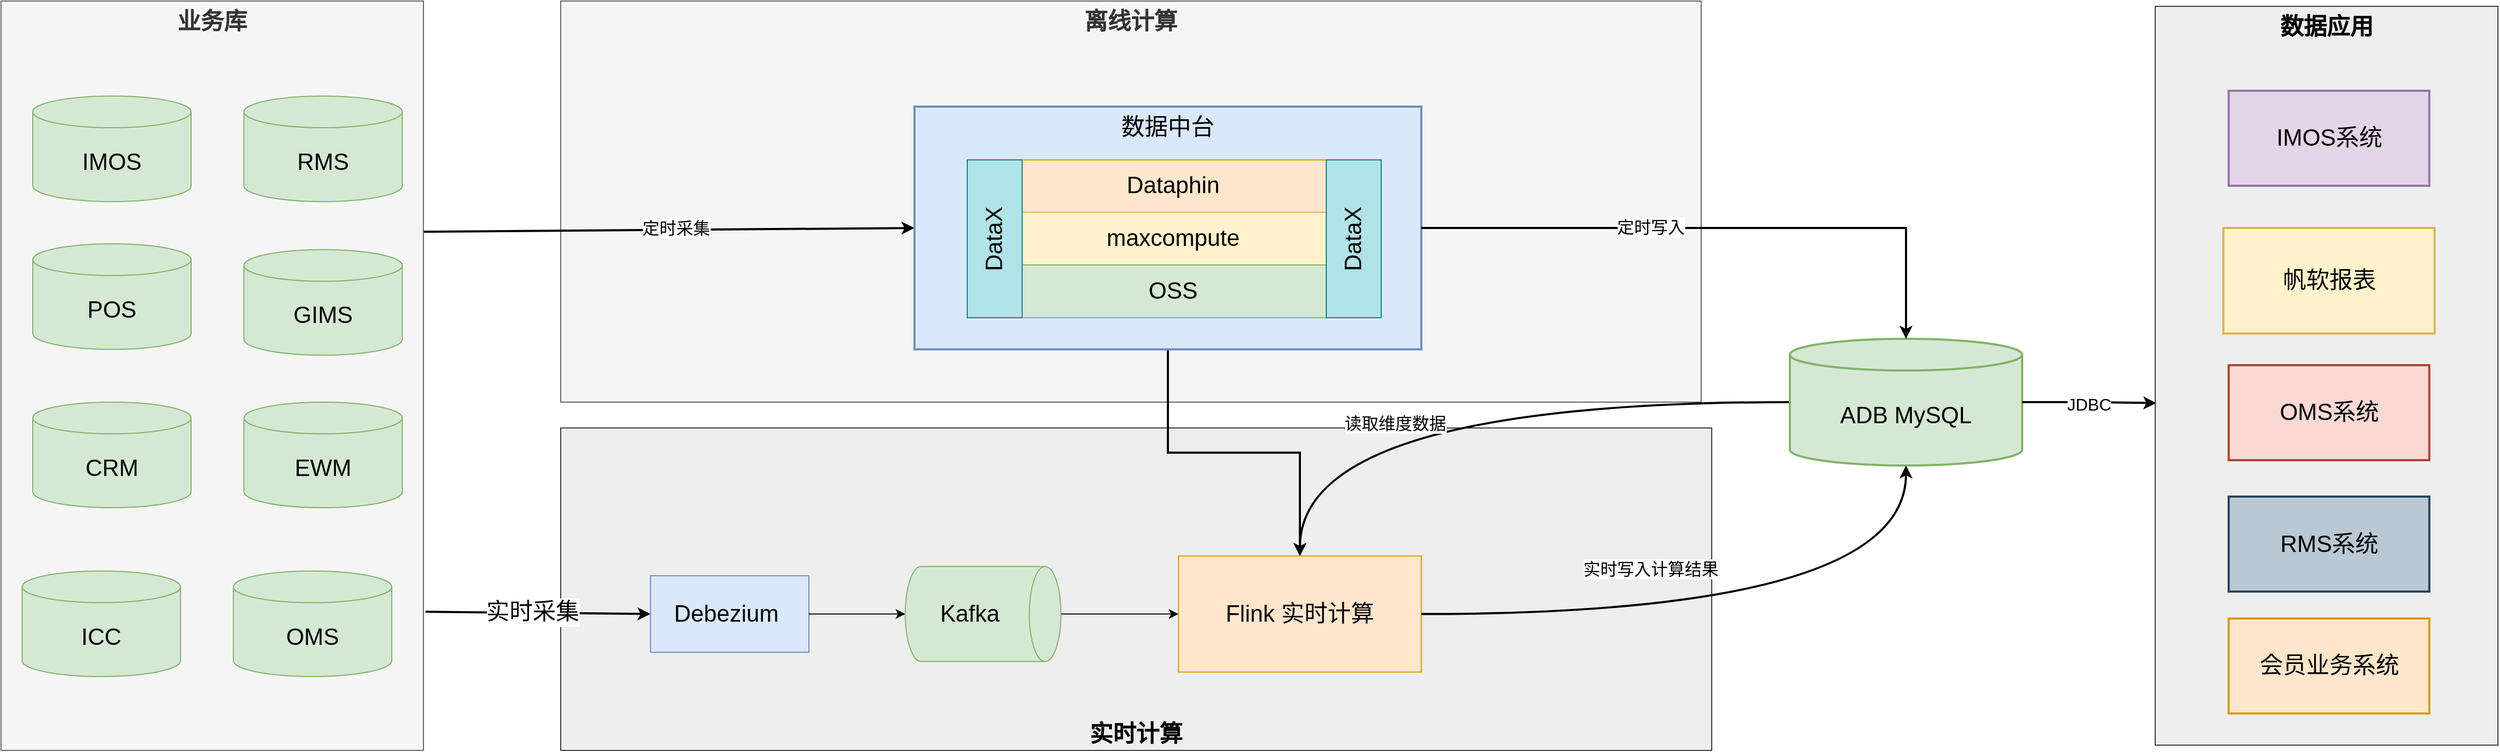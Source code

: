 <mxfile version="22.1.7" type="github" pages="2">
  <diagram name="第 1 页" id="aQIf3pzCITih1KAFLERH">
    <mxGraphModel dx="2608" dy="1940" grid="1" gridSize="10" guides="1" tooltips="1" connect="1" arrows="1" fold="1" page="1" pageScale="1" pageWidth="827" pageHeight="1169" math="0" shadow="0">
      <root>
        <mxCell id="0" />
        <mxCell id="1" parent="0" />
        <mxCell id="AnBQZFVHrhSLLtcebJZG-33" value="数据应用" style="rounded=0;whiteSpace=wrap;html=1;fillColor=#eeeeee;strokeColor=#36393d;verticalAlign=top;fontStyle=1;fontSize=22;" parent="1" vertex="1">
          <mxGeometry x="650" y="-65" width="324.57" height="700" as="geometry" />
        </mxCell>
        <mxCell id="AnBQZFVHrhSLLtcebJZG-32" value="实时计算" style="rounded=0;whiteSpace=wrap;html=1;fillColor=#eeeeee;horizontal=1;verticalAlign=bottom;fontSize=22;strokeColor=#36393d;fontStyle=1" parent="1" vertex="1">
          <mxGeometry x="-860" y="334.5" width="1090" height="305.5" as="geometry" />
        </mxCell>
        <mxCell id="AnBQZFVHrhSLLtcebJZG-31" value="离线计算" style="rounded=0;whiteSpace=wrap;html=1;fillColor=#f5f5f5;fontColor=#333333;strokeColor=#666666;horizontal=1;verticalAlign=top;fontSize=22;fontStyle=1" parent="1" vertex="1">
          <mxGeometry x="-860" y="-70" width="1080" height="380" as="geometry" />
        </mxCell>
        <mxCell id="AnBQZFVHrhSLLtcebJZG-15" style="rounded=0;orthogonalLoop=1;jettySize=auto;html=1;entryX=0;entryY=0.5;entryDx=0;entryDy=0;strokeWidth=2;exitX=1.005;exitY=0.815;exitDx=0;exitDy=0;exitPerimeter=0;" parent="1" source="AnBQZFVHrhSLLtcebJZG-12" target="AnBQZFVHrhSLLtcebJZG-8" edge="1">
          <mxGeometry relative="1" as="geometry" />
        </mxCell>
        <mxCell id="AnBQZFVHrhSLLtcebJZG-19" value="实时采集" style="edgeLabel;html=1;align=center;verticalAlign=middle;resizable=0;points=[];fontSize=22;" parent="AnBQZFVHrhSLLtcebJZG-15" vertex="1" connectable="0">
          <mxGeometry x="-0.057" y="1" relative="1" as="geometry">
            <mxPoint as="offset" />
          </mxGeometry>
        </mxCell>
        <mxCell id="AnBQZFVHrhSLLtcebJZG-16" style="rounded=0;orthogonalLoop=1;jettySize=auto;html=1;entryX=0;entryY=0.5;entryDx=0;entryDy=0;strokeWidth=2;exitX=0.987;exitY=0.308;exitDx=0;exitDy=0;exitPerimeter=0;" parent="1" source="AnBQZFVHrhSLLtcebJZG-12" target="R3NCPRPQMVftdbVmsxg2-2" edge="1">
          <mxGeometry relative="1" as="geometry" />
        </mxCell>
        <mxCell id="AnBQZFVHrhSLLtcebJZG-18" value="定时采集" style="edgeLabel;html=1;align=center;verticalAlign=middle;resizable=0;points=[];fontSize=16;" parent="AnBQZFVHrhSLLtcebJZG-16" vertex="1" connectable="0">
          <mxGeometry x="0.036" y="-13" relative="1" as="geometry">
            <mxPoint y="-15" as="offset" />
          </mxGeometry>
        </mxCell>
        <mxCell id="AnBQZFVHrhSLLtcebJZG-12" value="业务库" style="rounded=0;whiteSpace=wrap;html=1;fillColor=#f5f5f5;fontColor=#333333;strokeColor=#666666;fontSize=22;verticalAlign=top;fontStyle=1" parent="1" vertex="1">
          <mxGeometry x="-1390" y="-70" width="400" height="710" as="geometry" />
        </mxCell>
        <mxCell id="R3NCPRPQMVftdbVmsxg2-9" style="edgeStyle=orthogonalEdgeStyle;rounded=0;orthogonalLoop=1;jettySize=auto;html=1;curved=1;strokeWidth=2;" parent="1" source="R3NCPRPQMVftdbVmsxg2-1" target="R3NCPRPQMVftdbVmsxg2-5" edge="1">
          <mxGeometry relative="1" as="geometry">
            <mxPoint x="346.95" y="288.02" as="sourcePoint" />
            <mxPoint x="-50.0" y="560" as="targetPoint" />
          </mxGeometry>
        </mxCell>
        <mxCell id="R3NCPRPQMVftdbVmsxg2-10" value="读取维度数据" style="edgeLabel;html=1;align=center;verticalAlign=middle;resizable=0;points=[];fontSize=16;" parent="R3NCPRPQMVftdbVmsxg2-9" vertex="1" connectable="0">
          <mxGeometry x="0.475" y="20" relative="1" as="geometry">
            <mxPoint x="75" as="offset" />
          </mxGeometry>
        </mxCell>
        <mxCell id="R3NCPRPQMVftdbVmsxg2-1" value="ADB MySQL" style="shape=cylinder3;whiteSpace=wrap;html=1;boundedLbl=1;backgroundOutline=1;size=15;fillColor=#d5e8d4;strokeColor=#82b366;fontSize=22;fontStyle=0;strokeWidth=2;" parent="1" vertex="1">
          <mxGeometry x="304" y="250" width="220" height="120" as="geometry" />
        </mxCell>
        <mxCell id="AnBQZFVHrhSLLtcebJZG-14" style="edgeStyle=orthogonalEdgeStyle;rounded=0;orthogonalLoop=1;jettySize=auto;html=1;entryX=0.5;entryY=0;entryDx=0;entryDy=0;strokeWidth=2;" parent="1" source="R3NCPRPQMVftdbVmsxg2-2" target="R3NCPRPQMVftdbVmsxg2-5" edge="1">
          <mxGeometry relative="1" as="geometry" />
        </mxCell>
        <mxCell id="R3NCPRPQMVftdbVmsxg2-2" value="数据中台&lt;br style=&quot;font-size: 22px;&quot;&gt;" style="rounded=0;whiteSpace=wrap;html=1;fontStyle=0;fillColor=#dae8fc;strokeColor=#6c8ebf;fontSize=22;strokeWidth=2;horizontal=1;verticalAlign=top;" parent="1" vertex="1">
          <mxGeometry x="-525" y="30" width="480" height="230" as="geometry" />
        </mxCell>
        <mxCell id="R3NCPRPQMVftdbVmsxg2-5" value="Flink 实时计算" style="rounded=0;whiteSpace=wrap;html=1;fontStyle=0;fontSize=22;fillColor=#ffe6cc;strokeColor=#d79b00;" parent="1" vertex="1">
          <mxGeometry x="-275" y="455.75" width="230" height="110" as="geometry" />
        </mxCell>
        <mxCell id="R3NCPRPQMVftdbVmsxg2-7" style="edgeStyle=orthogonalEdgeStyle;rounded=0;orthogonalLoop=1;jettySize=auto;html=1;entryX=0.5;entryY=0;entryDx=0;entryDy=0;entryPerimeter=0;strokeWidth=2;" parent="1" source="R3NCPRPQMVftdbVmsxg2-2" target="R3NCPRPQMVftdbVmsxg2-1" edge="1">
          <mxGeometry relative="1" as="geometry" />
        </mxCell>
        <mxCell id="R3NCPRPQMVftdbVmsxg2-8" value="定时写入" style="edgeLabel;html=1;align=center;verticalAlign=middle;resizable=0;points=[];fontSize=16;" parent="R3NCPRPQMVftdbVmsxg2-7" vertex="1" connectable="0">
          <mxGeometry x="-0.232" y="1" relative="1" as="geometry">
            <mxPoint as="offset" />
          </mxGeometry>
        </mxCell>
        <mxCell id="R3NCPRPQMVftdbVmsxg2-11" style="edgeStyle=orthogonalEdgeStyle;rounded=0;orthogonalLoop=1;jettySize=auto;html=1;entryX=0.5;entryY=1;entryDx=0;entryDy=0;entryPerimeter=0;curved=1;strokeWidth=2;" parent="1" source="R3NCPRPQMVftdbVmsxg2-5" target="R3NCPRPQMVftdbVmsxg2-1" edge="1">
          <mxGeometry relative="1" as="geometry" />
        </mxCell>
        <mxCell id="R3NCPRPQMVftdbVmsxg2-13" value="实时写入计算结果" style="edgeLabel;html=1;align=center;verticalAlign=middle;resizable=0;points=[];fontSize=16;" parent="R3NCPRPQMVftdbVmsxg2-11" vertex="1" connectable="0">
          <mxGeometry x="-0.276" y="43" relative="1" as="geometry">
            <mxPoint as="offset" />
          </mxGeometry>
        </mxCell>
        <mxCell id="R3NCPRPQMVftdbVmsxg2-14" value="帆软报表" style="rounded=0;whiteSpace=wrap;html=1;fillColor=#fff2cc;strokeColor=#d6b656;strokeWidth=2;fontSize=22;fontStyle=0" parent="1" vertex="1">
          <mxGeometry x="714.57" y="145" width="200" height="100" as="geometry" />
        </mxCell>
        <mxCell id="R3NCPRPQMVftdbVmsxg2-16" value="IMOS系统" style="rounded=0;whiteSpace=wrap;html=1;fillColor=#e1d5e7;strokeColor=#9673a6;fontSize=22;fontStyle=0;strokeWidth=2;" parent="1" vertex="1">
          <mxGeometry x="719.57" y="15" width="190" height="90" as="geometry" />
        </mxCell>
        <mxCell id="R3NCPRPQMVftdbVmsxg2-18" value="OMS系统" style="rounded=0;whiteSpace=wrap;html=1;fillColor=#fad9d5;strokeColor=#ae4132;fontSize=22;fontStyle=0;strokeWidth=2;" parent="1" vertex="1">
          <mxGeometry x="719.57" y="275" width="190" height="90" as="geometry" />
        </mxCell>
        <mxCell id="R3NCPRPQMVftdbVmsxg2-19" value="RMS系统" style="rounded=0;whiteSpace=wrap;html=1;fillColor=#bac8d3;strokeColor=#23445d;fontSize=22;fontStyle=0;strokeWidth=2;" parent="1" vertex="1">
          <mxGeometry x="719.57" y="399.5" width="190" height="90" as="geometry" />
        </mxCell>
        <mxCell id="AnBQZFVHrhSLLtcebJZG-1" value="会员业务系统" style="rounded=0;whiteSpace=wrap;html=1;fillColor=#ffe6cc;strokeColor=#d79b00;fontSize=22;fontStyle=0;strokeWidth=2;" parent="1" vertex="1">
          <mxGeometry x="719.57" y="515" width="190" height="90" as="geometry" />
        </mxCell>
        <mxCell id="AnBQZFVHrhSLLtcebJZG-7" style="edgeStyle=orthogonalEdgeStyle;rounded=0;orthogonalLoop=1;jettySize=auto;html=1;entryX=0;entryY=0.5;entryDx=0;entryDy=0;" parent="1" source="AnBQZFVHrhSLLtcebJZG-6" target="R3NCPRPQMVftdbVmsxg2-5" edge="1">
          <mxGeometry relative="1" as="geometry" />
        </mxCell>
        <mxCell id="AnBQZFVHrhSLLtcebJZG-6" value="Kafka" style="shape=cylinder3;whiteSpace=wrap;html=1;boundedLbl=1;backgroundOutline=1;size=15;rotation=90;fillColor=#d5e8d4;strokeColor=#82b366;fontSize=22;horizontal=0;" parent="1" vertex="1">
          <mxGeometry x="-505" y="437" width="90" height="147.5" as="geometry" />
        </mxCell>
        <mxCell id="AnBQZFVHrhSLLtcebJZG-8" value="Debezium&amp;nbsp;" style="rounded=0;whiteSpace=wrap;html=1;fillColor=#dae8fc;strokeColor=#6c8ebf;fontStyle=0;fontSize=22;" parent="1" vertex="1">
          <mxGeometry x="-775" y="474.5" width="150" height="72.5" as="geometry" />
        </mxCell>
        <mxCell id="AnBQZFVHrhSLLtcebJZG-10" value="IMOS" style="shape=cylinder3;whiteSpace=wrap;html=1;boundedLbl=1;backgroundOutline=1;size=15;fillColor=#d5e8d4;strokeColor=#82b366;fontSize=22;" parent="1" vertex="1">
          <mxGeometry x="-1360" y="20" width="150" height="100" as="geometry" />
        </mxCell>
        <mxCell id="AnBQZFVHrhSLLtcebJZG-13" style="edgeStyle=orthogonalEdgeStyle;rounded=0;orthogonalLoop=1;jettySize=auto;html=1;entryX=0.5;entryY=1;entryDx=0;entryDy=0;entryPerimeter=0;" parent="1" source="AnBQZFVHrhSLLtcebJZG-8" target="AnBQZFVHrhSLLtcebJZG-6" edge="1">
          <mxGeometry relative="1" as="geometry" />
        </mxCell>
        <mxCell id="AnBQZFVHrhSLLtcebJZG-17" value="POS" style="shape=cylinder3;whiteSpace=wrap;html=1;boundedLbl=1;backgroundOutline=1;size=15;fillColor=#d5e8d4;strokeColor=#82b366;fontSize=22;" parent="1" vertex="1">
          <mxGeometry x="-1360" y="160" width="150" height="100" as="geometry" />
        </mxCell>
        <mxCell id="AnBQZFVHrhSLLtcebJZG-20" value="GIMS" style="shape=cylinder3;whiteSpace=wrap;html=1;boundedLbl=1;backgroundOutline=1;size=15;fillColor=#d5e8d4;strokeColor=#82b366;fontSize=22;" parent="1" vertex="1">
          <mxGeometry x="-1160" y="165.5" width="150" height="100" as="geometry" />
        </mxCell>
        <mxCell id="AnBQZFVHrhSLLtcebJZG-21" value="CRM" style="shape=cylinder3;whiteSpace=wrap;html=1;boundedLbl=1;backgroundOutline=1;size=15;fillColor=#d5e8d4;strokeColor=#82b366;fontSize=22;" parent="1" vertex="1">
          <mxGeometry x="-1360" y="310" width="150" height="100" as="geometry" />
        </mxCell>
        <mxCell id="AnBQZFVHrhSLLtcebJZG-22" value="RMS" style="shape=cylinder3;whiteSpace=wrap;html=1;boundedLbl=1;backgroundOutline=1;size=15;fillColor=#d5e8d4;strokeColor=#82b366;fontSize=22;" parent="1" vertex="1">
          <mxGeometry x="-1160" y="20" width="150" height="100" as="geometry" />
        </mxCell>
        <mxCell id="AnBQZFVHrhSLLtcebJZG-23" value="EWM" style="shape=cylinder3;whiteSpace=wrap;html=1;boundedLbl=1;backgroundOutline=1;size=15;fillColor=#d5e8d4;strokeColor=#82b366;fontSize=22;" parent="1" vertex="1">
          <mxGeometry x="-1160" y="310" width="150" height="100" as="geometry" />
        </mxCell>
        <mxCell id="AnBQZFVHrhSLLtcebJZG-24" value="ICC" style="shape=cylinder3;whiteSpace=wrap;html=1;boundedLbl=1;backgroundOutline=1;size=15;fillColor=#d5e8d4;strokeColor=#82b366;fontSize=22;" parent="1" vertex="1">
          <mxGeometry x="-1370" y="470" width="150" height="100" as="geometry" />
        </mxCell>
        <mxCell id="AnBQZFVHrhSLLtcebJZG-25" value="OMS" style="shape=cylinder3;whiteSpace=wrap;html=1;boundedLbl=1;backgroundOutline=1;size=15;fillColor=#d5e8d4;strokeColor=#82b366;fontSize=22;" parent="1" vertex="1">
          <mxGeometry x="-1170" y="470" width="150" height="100" as="geometry" />
        </mxCell>
        <mxCell id="AnBQZFVHrhSLLtcebJZG-26" value="Dataphin" style="rounded=0;whiteSpace=wrap;html=1;fontSize=22;fillColor=#ffe6cc;strokeColor=#d79b00;" parent="1" vertex="1">
          <mxGeometry x="-425" y="80.5" width="290" height="49.5" as="geometry" />
        </mxCell>
        <mxCell id="AnBQZFVHrhSLLtcebJZG-27" value="maxcompute" style="rounded=0;whiteSpace=wrap;html=1;fillColor=#fff2cc;strokeColor=#d6b656;fontSize=22;" parent="1" vertex="1">
          <mxGeometry x="-425" y="130" width="290" height="50" as="geometry" />
        </mxCell>
        <mxCell id="AnBQZFVHrhSLLtcebJZG-28" value="OSS" style="rounded=0;whiteSpace=wrap;html=1;fillColor=#d5e8d4;strokeColor=#82b366;fontSize=22;" parent="1" vertex="1">
          <mxGeometry x="-425" y="180" width="290" height="50" as="geometry" />
        </mxCell>
        <mxCell id="AnBQZFVHrhSLLtcebJZG-29" value="DataX" style="rounded=0;whiteSpace=wrap;html=1;fontSize=22;fillColor=#b0e3e6;strokeColor=#0e8088;horizontal=0;" parent="1" vertex="1">
          <mxGeometry x="-475" y="80.5" width="52" height="149.5" as="geometry" />
        </mxCell>
        <mxCell id="AnBQZFVHrhSLLtcebJZG-30" value="DataX" style="rounded=0;whiteSpace=wrap;html=1;fontSize=22;fillColor=#b0e3e6;strokeColor=#0e8088;horizontal=0;" parent="1" vertex="1">
          <mxGeometry x="-135" y="80.5" width="52" height="149.5" as="geometry" />
        </mxCell>
        <mxCell id="AnBQZFVHrhSLLtcebJZG-34" style="edgeStyle=orthogonalEdgeStyle;rounded=0;orthogonalLoop=1;jettySize=auto;html=1;entryX=0.003;entryY=0.537;entryDx=0;entryDy=0;entryPerimeter=0;strokeWidth=2;" parent="1" source="R3NCPRPQMVftdbVmsxg2-1" target="AnBQZFVHrhSLLtcebJZG-33" edge="1">
          <mxGeometry relative="1" as="geometry" />
        </mxCell>
        <mxCell id="AnBQZFVHrhSLLtcebJZG-35" value="JDBC" style="edgeLabel;html=1;align=center;verticalAlign=middle;resizable=0;points=[];fontSize=16;" parent="AnBQZFVHrhSLLtcebJZG-34" vertex="1" connectable="0">
          <mxGeometry x="-0.025" y="-1" relative="1" as="geometry">
            <mxPoint y="1" as="offset" />
          </mxGeometry>
        </mxCell>
      </root>
    </mxGraphModel>
  </diagram>
  <diagram id="xgPva_Ka_OgdrJpUAKfV" name="第 2 页">
    <mxGraphModel dx="954" dy="771" grid="0" gridSize="10" guides="1" tooltips="1" connect="1" arrows="1" fold="1" page="0" pageScale="1" pageWidth="827" pageHeight="1169" math="0" shadow="0">
      <root>
        <mxCell id="0" />
        <mxCell id="1" parent="0" />
      </root>
    </mxGraphModel>
  </diagram>
</mxfile>

